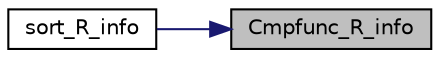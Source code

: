 digraph "Cmpfunc_R_info"
{
 // LATEX_PDF_SIZE
  edge [fontname="Helvetica",fontsize="10",labelfontname="Helvetica",labelfontsize="10"];
  node [fontname="Helvetica",fontsize="10",shape=record];
  rankdir="RL";
  Node1 [label="Cmpfunc_R_info",height=0.2,width=0.4,color="black", fillcolor="grey75", style="filled", fontcolor="black",tooltip=" "];
  Node1 -> Node2 [dir="back",color="midnightblue",fontsize="10",style="solid",fontname="Helvetica"];
  Node2 [label="sort_R_info",height=0.2,width=0.4,color="black", fillcolor="white", style="filled",URL="$sec__structs_8c.html#a42d45551dc9728a1fad3475d2d938696",tooltip=" "];
}
